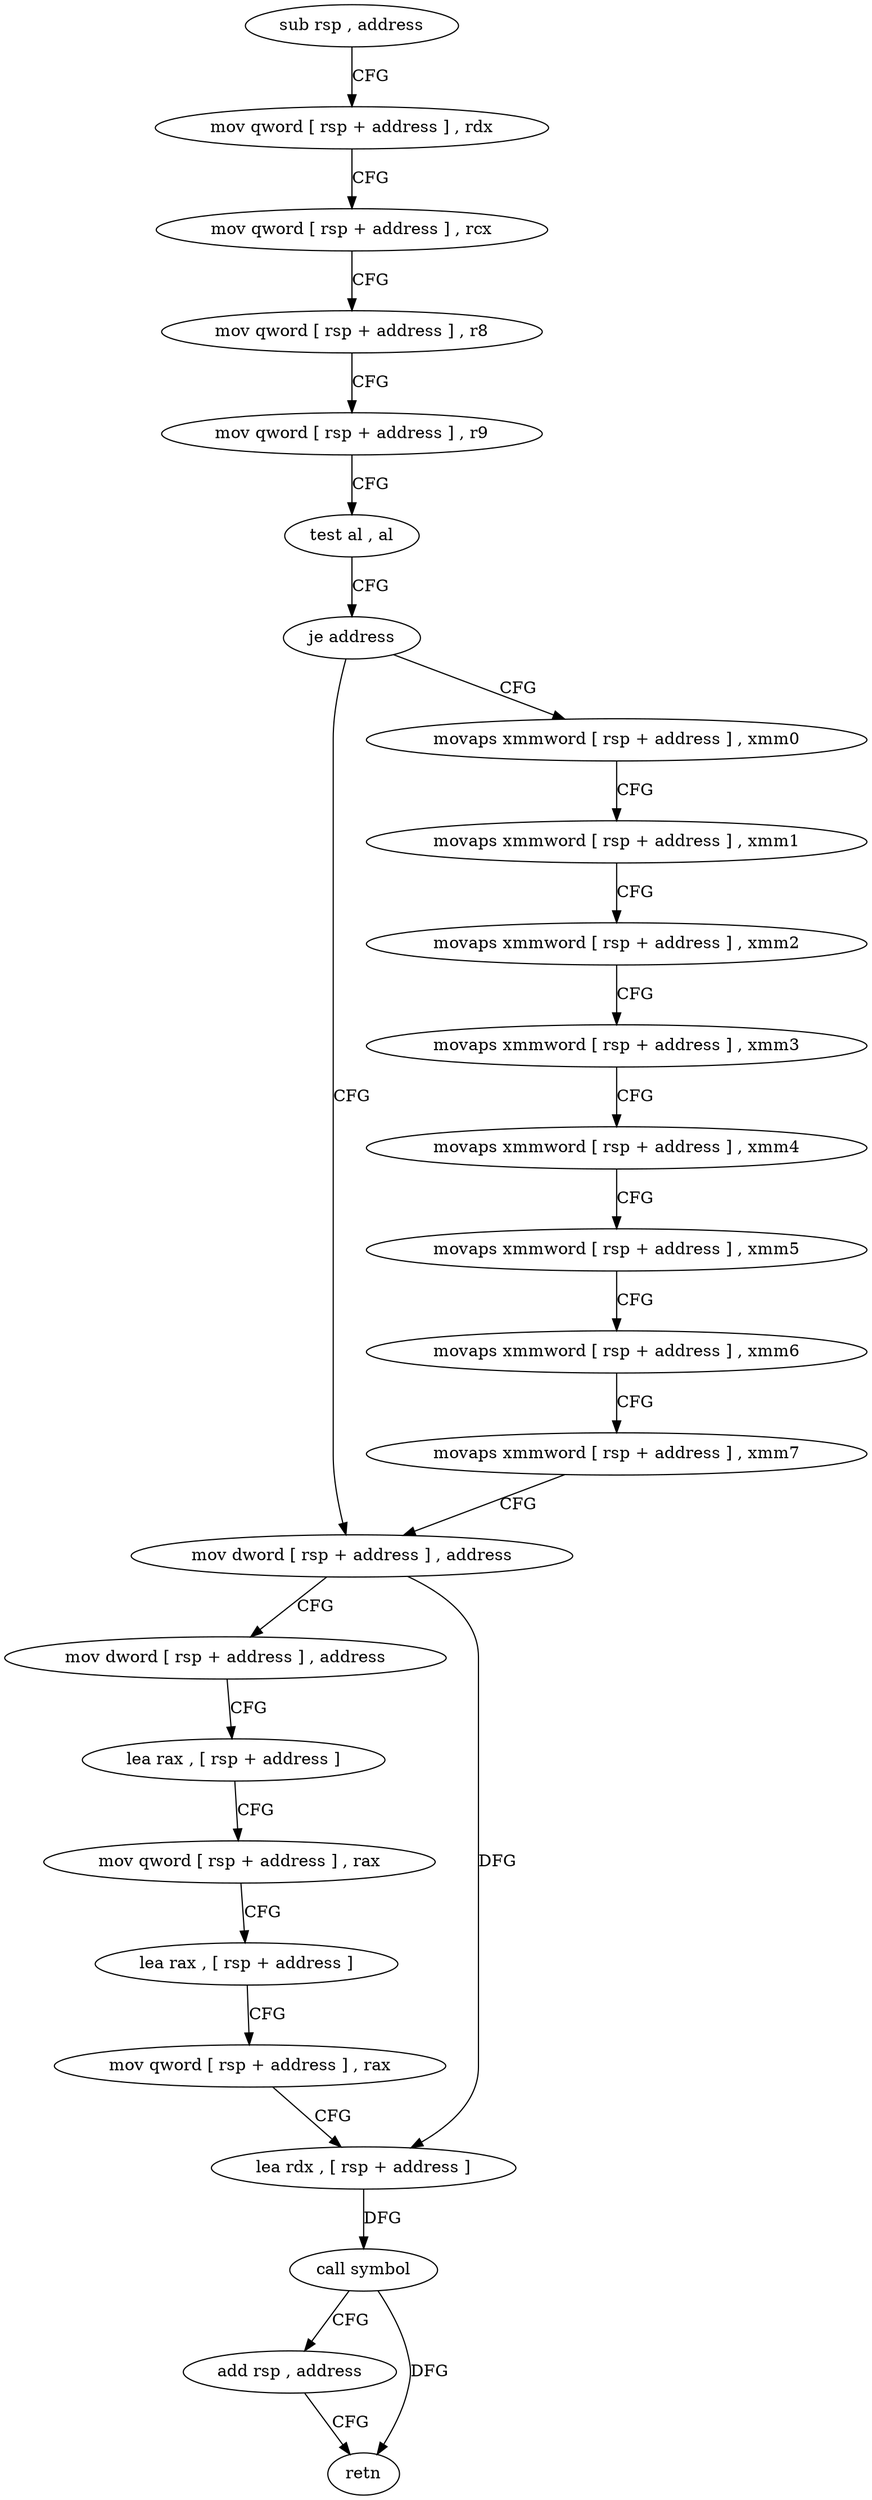 digraph "func" {
"284551" [label = "sub rsp , address" ]
"284558" [label = "mov qword [ rsp + address ] , rdx" ]
"284563" [label = "mov qword [ rsp + address ] , rcx" ]
"284568" [label = "mov qword [ rsp + address ] , r8" ]
"284573" [label = "mov qword [ rsp + address ] , r9" ]
"284578" [label = "test al , al" ]
"284580" [label = "je address" ]
"284637" [label = "mov dword [ rsp + address ] , address" ]
"284582" [label = "movaps xmmword [ rsp + address ] , xmm0" ]
"284645" [label = "mov dword [ rsp + address ] , address" ]
"284653" [label = "lea rax , [ rsp + address ]" ]
"284661" [label = "mov qword [ rsp + address ] , rax" ]
"284666" [label = "lea rax , [ rsp + address ]" ]
"284671" [label = "mov qword [ rsp + address ] , rax" ]
"284676" [label = "lea rdx , [ rsp + address ]" ]
"284681" [label = "call symbol" ]
"284686" [label = "add rsp , address" ]
"284693" [label = "retn" ]
"284587" [label = "movaps xmmword [ rsp + address ] , xmm1" ]
"284592" [label = "movaps xmmword [ rsp + address ] , xmm2" ]
"284597" [label = "movaps xmmword [ rsp + address ] , xmm3" ]
"284605" [label = "movaps xmmword [ rsp + address ] , xmm4" ]
"284613" [label = "movaps xmmword [ rsp + address ] , xmm5" ]
"284621" [label = "movaps xmmword [ rsp + address ] , xmm6" ]
"284629" [label = "movaps xmmword [ rsp + address ] , xmm7" ]
"284551" -> "284558" [ label = "CFG" ]
"284558" -> "284563" [ label = "CFG" ]
"284563" -> "284568" [ label = "CFG" ]
"284568" -> "284573" [ label = "CFG" ]
"284573" -> "284578" [ label = "CFG" ]
"284578" -> "284580" [ label = "CFG" ]
"284580" -> "284637" [ label = "CFG" ]
"284580" -> "284582" [ label = "CFG" ]
"284637" -> "284645" [ label = "CFG" ]
"284637" -> "284676" [ label = "DFG" ]
"284582" -> "284587" [ label = "CFG" ]
"284645" -> "284653" [ label = "CFG" ]
"284653" -> "284661" [ label = "CFG" ]
"284661" -> "284666" [ label = "CFG" ]
"284666" -> "284671" [ label = "CFG" ]
"284671" -> "284676" [ label = "CFG" ]
"284676" -> "284681" [ label = "DFG" ]
"284681" -> "284686" [ label = "CFG" ]
"284681" -> "284693" [ label = "DFG" ]
"284686" -> "284693" [ label = "CFG" ]
"284587" -> "284592" [ label = "CFG" ]
"284592" -> "284597" [ label = "CFG" ]
"284597" -> "284605" [ label = "CFG" ]
"284605" -> "284613" [ label = "CFG" ]
"284613" -> "284621" [ label = "CFG" ]
"284621" -> "284629" [ label = "CFG" ]
"284629" -> "284637" [ label = "CFG" ]
}
